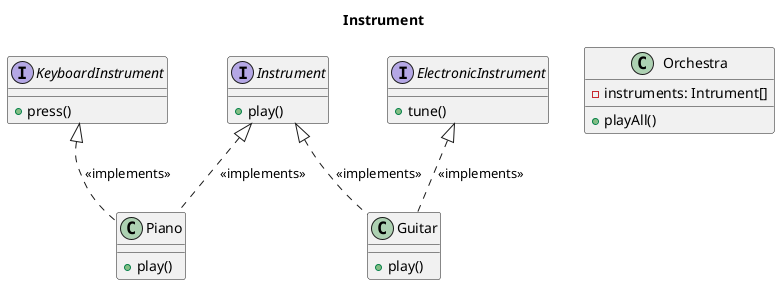 @startuml Instrument Model 
title Instrument 

interface Instrument {
    +play()
}

interface ElectronicInstrument {
    +tune()
}

interface KeyboardInstrument {
    +press()
}

class Guitar {
    +play()
}

class Piano {
    +play()
}

class Orchestra {
    -instruments: Intrument[]
    +playAll()
}

Guitar .up-|> Instrument : <<implements>>
Guitar .up-|> ElectronicInstrument : <<implements>> 

Piano .up-|> Instrument : <<implements>> 
Piano .up-|> KeyboardInstrument : <<implements>> 

@enduml